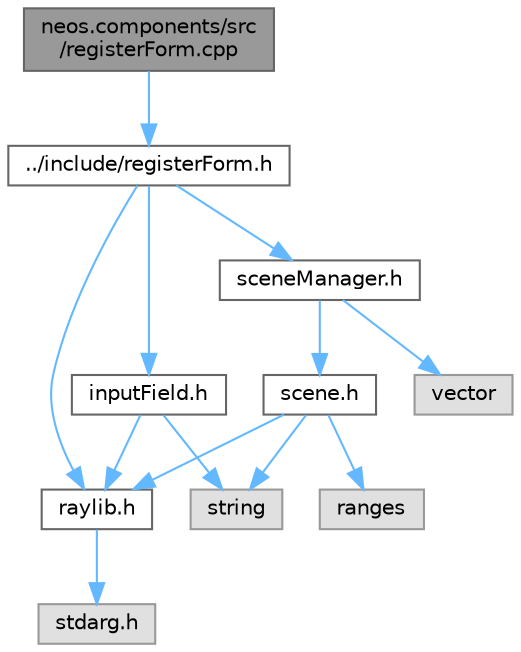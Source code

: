 digraph "neos.components/src/registerForm.cpp"
{
 // INTERACTIVE_SVG=YES
 // LATEX_PDF_SIZE
  bgcolor="transparent";
  edge [fontname=Helvetica,fontsize=10,labelfontname=Helvetica,labelfontsize=10];
  node [fontname=Helvetica,fontsize=10,shape=box,height=0.2,width=0.4];
  Node1 [label="neos.components/src\l/registerForm.cpp",height=0.2,width=0.4,color="gray40", fillcolor="grey60", style="filled", fontcolor="black",tooltip=" "];
  Node1 -> Node2 [color="steelblue1",style="solid"];
  Node2 [label="../include/registerForm.h",height=0.2,width=0.4,color="grey40", fillcolor="white", style="filled",URL="$register_form_8h.html",tooltip=" "];
  Node2 -> Node3 [color="steelblue1",style="solid"];
  Node3 [label="sceneManager.h",height=0.2,width=0.4,color="grey40", fillcolor="white", style="filled",URL="$scene_manager_8h.html",tooltip=" "];
  Node3 -> Node4 [color="steelblue1",style="solid"];
  Node4 [label="scene.h",height=0.2,width=0.4,color="grey40", fillcolor="white", style="filled",URL="$scene_8h.html",tooltip=" "];
  Node4 -> Node5 [color="steelblue1",style="solid"];
  Node5 [label="raylib.h",height=0.2,width=0.4,color="grey40", fillcolor="white", style="filled",URL="$raylib_8h.html",tooltip=" "];
  Node5 -> Node6 [color="steelblue1",style="solid"];
  Node6 [label="stdarg.h",height=0.2,width=0.4,color="grey60", fillcolor="#E0E0E0", style="filled",tooltip=" "];
  Node4 -> Node7 [color="steelblue1",style="solid"];
  Node7 [label="string",height=0.2,width=0.4,color="grey60", fillcolor="#E0E0E0", style="filled",tooltip=" "];
  Node4 -> Node8 [color="steelblue1",style="solid"];
  Node8 [label="ranges",height=0.2,width=0.4,color="grey60", fillcolor="#E0E0E0", style="filled",tooltip=" "];
  Node3 -> Node9 [color="steelblue1",style="solid"];
  Node9 [label="vector",height=0.2,width=0.4,color="grey60", fillcolor="#E0E0E0", style="filled",tooltip=" "];
  Node2 -> Node10 [color="steelblue1",style="solid"];
  Node10 [label="inputField.h",height=0.2,width=0.4,color="grey40", fillcolor="white", style="filled",URL="$input_field_8h.html",tooltip=" "];
  Node10 -> Node5 [color="steelblue1",style="solid"];
  Node10 -> Node7 [color="steelblue1",style="solid"];
  Node2 -> Node5 [color="steelblue1",style="solid"];
}
